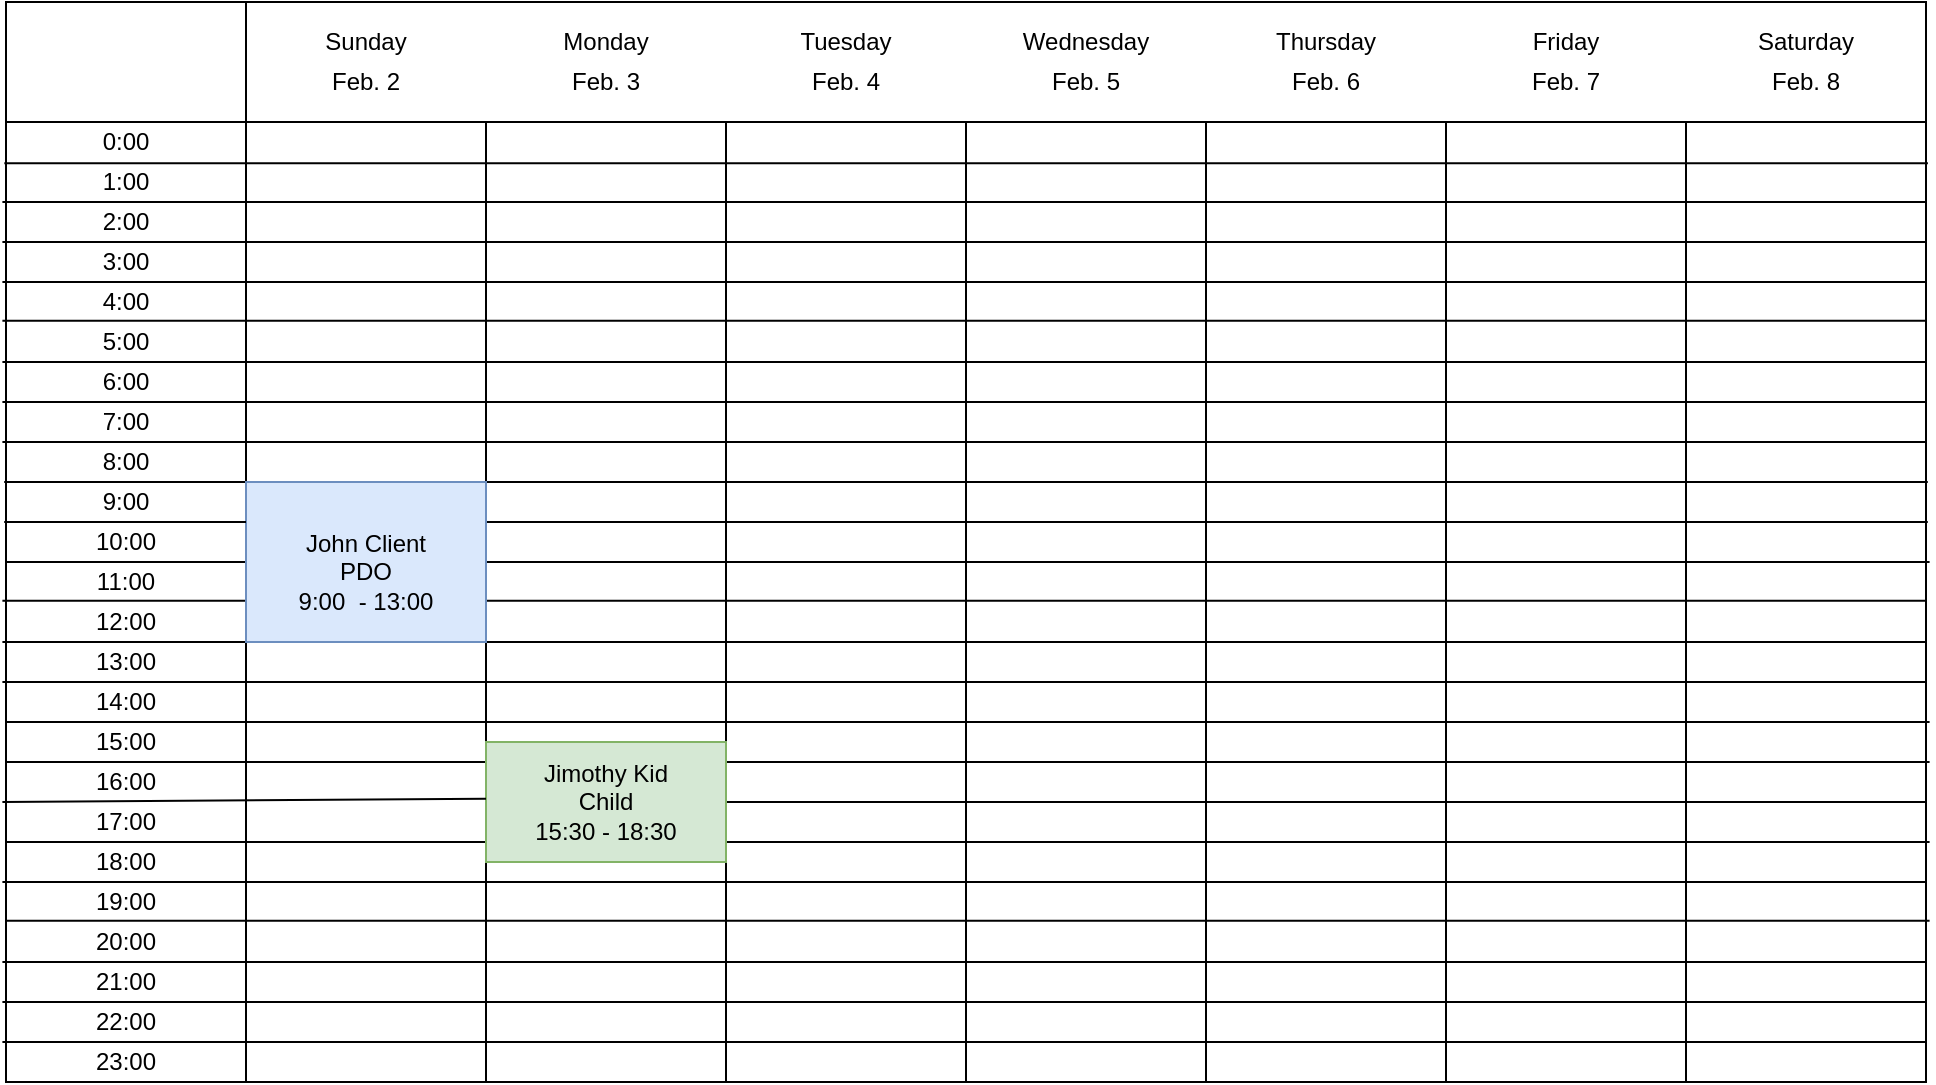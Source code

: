 <mxfile version="12.6.4" type="google" pages="2"><diagram id="l_XLelFGK0SrKphf6Kbc" name="Calendar View"><mxGraphModel dx="2071" dy="682" grid="1" gridSize="10" guides="1" tooltips="1" connect="1" arrows="1" fold="1" page="1" pageScale="1" pageWidth="850" pageHeight="1100" math="0" shadow="0"><root><mxCell id="0"/><mxCell id="1" parent="0"/><mxCell id="4BJEDGzdUpcZ-naStXSg-1" value="" style="rounded=0;whiteSpace=wrap;html=1;" vertex="1" parent="1"><mxGeometry x="80" y="120" width="720" height="260" as="geometry"/></mxCell><mxCell id="4BJEDGzdUpcZ-naStXSg-2" value="" style="rounded=0;whiteSpace=wrap;html=1;" vertex="1" parent="1"><mxGeometry x="80" y="90" width="840" height="60" as="geometry"/></mxCell><mxCell id="4BJEDGzdUpcZ-naStXSg-3" value="" style="rounded=0;whiteSpace=wrap;html=1;" vertex="1" parent="1"><mxGeometry x="80" y="150" width="120" height="480" as="geometry"/></mxCell><mxCell id="4BJEDGzdUpcZ-naStXSg-4" value="" style="rounded=0;whiteSpace=wrap;html=1;" vertex="1" parent="1"><mxGeometry x="200" y="150" width="120" height="480" as="geometry"/></mxCell><mxCell id="4BJEDGzdUpcZ-naStXSg-5" value="" style="rounded=0;whiteSpace=wrap;html=1;" vertex="1" parent="1"><mxGeometry x="320" y="150" width="120" height="480" as="geometry"/></mxCell><mxCell id="4BJEDGzdUpcZ-naStXSg-6" value="" style="rounded=0;whiteSpace=wrap;html=1;" vertex="1" parent="1"><mxGeometry x="440" y="150" width="120" height="480" as="geometry"/></mxCell><mxCell id="4BJEDGzdUpcZ-naStXSg-7" value="" style="rounded=0;whiteSpace=wrap;html=1;" vertex="1" parent="1"><mxGeometry x="560" y="150" width="120" height="480" as="geometry"/></mxCell><mxCell id="4BJEDGzdUpcZ-naStXSg-8" value="" style="rounded=0;whiteSpace=wrap;html=1;" vertex="1" parent="1"><mxGeometry x="680" y="150" width="120" height="480" as="geometry"/></mxCell><mxCell id="4BJEDGzdUpcZ-naStXSg-9" value="" style="rounded=0;whiteSpace=wrap;html=1;" vertex="1" parent="1"><mxGeometry x="800" y="150" width="120" height="480" as="geometry"/></mxCell><mxCell id="4BJEDGzdUpcZ-naStXSg-12" value="" style="rounded=0;whiteSpace=wrap;html=1;" vertex="1" parent="1"><mxGeometry x="-40" y="150" width="120" height="480" as="geometry"/></mxCell><mxCell id="4BJEDGzdUpcZ-naStXSg-13" value="" style="rounded=0;whiteSpace=wrap;html=1;" vertex="1" parent="1"><mxGeometry x="-40" y="90" width="120" height="60" as="geometry"/></mxCell><mxCell id="4BJEDGzdUpcZ-naStXSg-14" value="Sunday" style="text;html=1;strokeColor=none;fillColor=none;align=center;verticalAlign=middle;whiteSpace=wrap;rounded=0;" vertex="1" parent="1"><mxGeometry x="120" y="100" width="40" height="20" as="geometry"/></mxCell><mxCell id="4BJEDGzdUpcZ-naStXSg-15" value="Monday" style="text;html=1;strokeColor=none;fillColor=none;align=center;verticalAlign=middle;whiteSpace=wrap;rounded=0;" vertex="1" parent="1"><mxGeometry x="240" y="100" width="40" height="20" as="geometry"/></mxCell><mxCell id="4BJEDGzdUpcZ-naStXSg-16" value="Tuesday" style="text;html=1;strokeColor=none;fillColor=none;align=center;verticalAlign=middle;whiteSpace=wrap;rounded=0;" vertex="1" parent="1"><mxGeometry x="360" y="100" width="40" height="20" as="geometry"/></mxCell><mxCell id="4BJEDGzdUpcZ-naStXSg-17" value="Wednesday" style="text;html=1;strokeColor=none;fillColor=none;align=center;verticalAlign=middle;whiteSpace=wrap;rounded=0;" vertex="1" parent="1"><mxGeometry x="480" y="100" width="40" height="20" as="geometry"/></mxCell><mxCell id="4BJEDGzdUpcZ-naStXSg-18" value="Thursday" style="text;html=1;strokeColor=none;fillColor=none;align=center;verticalAlign=middle;whiteSpace=wrap;rounded=0;" vertex="1" parent="1"><mxGeometry x="600" y="100" width="40" height="20" as="geometry"/></mxCell><mxCell id="4BJEDGzdUpcZ-naStXSg-19" value="Friday" style="text;html=1;strokeColor=none;fillColor=none;align=center;verticalAlign=middle;whiteSpace=wrap;rounded=0;" vertex="1" parent="1"><mxGeometry x="720" y="100" width="40" height="20" as="geometry"/></mxCell><mxCell id="4BJEDGzdUpcZ-naStXSg-20" value="Saturday" style="text;html=1;strokeColor=none;fillColor=none;align=center;verticalAlign=middle;whiteSpace=wrap;rounded=0;" vertex="1" parent="1"><mxGeometry x="840" y="100" width="40" height="20" as="geometry"/></mxCell><mxCell id="4BJEDGzdUpcZ-naStXSg-22" value="0:00" style="text;html=1;strokeColor=none;fillColor=none;align=center;verticalAlign=middle;whiteSpace=wrap;rounded=0;" vertex="1" parent="1"><mxGeometry y="150" width="40" height="20" as="geometry"/></mxCell><mxCell id="4BJEDGzdUpcZ-naStXSg-24" value="1:00" style="text;html=1;strokeColor=none;fillColor=none;align=center;verticalAlign=middle;whiteSpace=wrap;rounded=0;" vertex="1" parent="1"><mxGeometry y="170" width="40" height="20" as="geometry"/></mxCell><mxCell id="4BJEDGzdUpcZ-naStXSg-25" value="2:00" style="text;html=1;strokeColor=none;fillColor=none;align=center;verticalAlign=middle;whiteSpace=wrap;rounded=0;" vertex="1" parent="1"><mxGeometry y="190" width="40" height="20" as="geometry"/></mxCell><mxCell id="4BJEDGzdUpcZ-naStXSg-26" value="3:00" style="text;html=1;strokeColor=none;fillColor=none;align=center;verticalAlign=middle;whiteSpace=wrap;rounded=0;" vertex="1" parent="1"><mxGeometry y="210" width="40" height="20" as="geometry"/></mxCell><mxCell id="4BJEDGzdUpcZ-naStXSg-27" value="4:00" style="text;html=1;strokeColor=none;fillColor=none;align=center;verticalAlign=middle;whiteSpace=wrap;rounded=0;" vertex="1" parent="1"><mxGeometry y="230" width="40" height="20" as="geometry"/></mxCell><mxCell id="4BJEDGzdUpcZ-naStXSg-28" value="5:00" style="text;html=1;strokeColor=none;fillColor=none;align=center;verticalAlign=middle;whiteSpace=wrap;rounded=0;" vertex="1" parent="1"><mxGeometry y="250" width="40" height="20" as="geometry"/></mxCell><mxCell id="4BJEDGzdUpcZ-naStXSg-29" value="6:00" style="text;html=1;strokeColor=none;fillColor=none;align=center;verticalAlign=middle;whiteSpace=wrap;rounded=0;" vertex="1" parent="1"><mxGeometry y="270" width="40" height="20" as="geometry"/></mxCell><mxCell id="4BJEDGzdUpcZ-naStXSg-30" value="7:00" style="text;html=1;strokeColor=none;fillColor=none;align=center;verticalAlign=middle;whiteSpace=wrap;rounded=0;" vertex="1" parent="1"><mxGeometry y="290" width="40" height="20" as="geometry"/></mxCell><mxCell id="4BJEDGzdUpcZ-naStXSg-31" value="8:00" style="text;html=1;strokeColor=none;fillColor=none;align=center;verticalAlign=middle;whiteSpace=wrap;rounded=0;" vertex="1" parent="1"><mxGeometry y="310" width="40" height="20" as="geometry"/></mxCell><mxCell id="4BJEDGzdUpcZ-naStXSg-32" value="9:00" style="text;html=1;strokeColor=none;fillColor=none;align=center;verticalAlign=middle;whiteSpace=wrap;rounded=0;" vertex="1" parent="1"><mxGeometry y="330" width="40" height="20" as="geometry"/></mxCell><mxCell id="4BJEDGzdUpcZ-naStXSg-36" value="10:00" style="text;html=1;strokeColor=none;fillColor=none;align=center;verticalAlign=middle;whiteSpace=wrap;rounded=0;" vertex="1" parent="1"><mxGeometry y="350" width="40" height="20" as="geometry"/></mxCell><mxCell id="4BJEDGzdUpcZ-naStXSg-37" value="11:00" style="text;html=1;strokeColor=none;fillColor=none;align=center;verticalAlign=middle;whiteSpace=wrap;rounded=0;" vertex="1" parent="1"><mxGeometry y="370" width="40" height="20" as="geometry"/></mxCell><mxCell id="4BJEDGzdUpcZ-naStXSg-38" value="13:00" style="text;html=1;strokeColor=none;fillColor=none;align=center;verticalAlign=middle;whiteSpace=wrap;rounded=0;" vertex="1" parent="1"><mxGeometry y="410" width="40" height="20" as="geometry"/></mxCell><mxCell id="4BJEDGzdUpcZ-naStXSg-39" value="12:00" style="text;html=1;strokeColor=none;fillColor=none;align=center;verticalAlign=middle;whiteSpace=wrap;rounded=0;" vertex="1" parent="1"><mxGeometry y="390" width="40" height="20" as="geometry"/></mxCell><mxCell id="4BJEDGzdUpcZ-naStXSg-40" value="19:00" style="text;html=1;strokeColor=none;fillColor=none;align=center;verticalAlign=middle;whiteSpace=wrap;rounded=0;" vertex="1" parent="1"><mxGeometry y="530" width="40" height="20" as="geometry"/></mxCell><mxCell id="4BJEDGzdUpcZ-naStXSg-41" value="18:00" style="text;html=1;strokeColor=none;fillColor=none;align=center;verticalAlign=middle;whiteSpace=wrap;rounded=0;" vertex="1" parent="1"><mxGeometry y="510" width="40" height="20" as="geometry"/></mxCell><mxCell id="4BJEDGzdUpcZ-naStXSg-42" value="17:00" style="text;html=1;strokeColor=none;fillColor=none;align=center;verticalAlign=middle;whiteSpace=wrap;rounded=0;" vertex="1" parent="1"><mxGeometry y="490" width="40" height="20" as="geometry"/></mxCell><mxCell id="4BJEDGzdUpcZ-naStXSg-43" value="16:00" style="text;html=1;strokeColor=none;fillColor=none;align=center;verticalAlign=middle;whiteSpace=wrap;rounded=0;" vertex="1" parent="1"><mxGeometry y="470" width="40" height="20" as="geometry"/></mxCell><mxCell id="4BJEDGzdUpcZ-naStXSg-44" value="15:00" style="text;html=1;strokeColor=none;fillColor=none;align=center;verticalAlign=middle;whiteSpace=wrap;rounded=0;" vertex="1" parent="1"><mxGeometry y="450" width="40" height="20" as="geometry"/></mxCell><mxCell id="4BJEDGzdUpcZ-naStXSg-45" value="14:00" style="text;html=1;strokeColor=none;fillColor=none;align=center;verticalAlign=middle;whiteSpace=wrap;rounded=0;" vertex="1" parent="1"><mxGeometry y="430" width="40" height="20" as="geometry"/></mxCell><mxCell id="4BJEDGzdUpcZ-naStXSg-47" value="20:00" style="text;html=1;strokeColor=none;fillColor=none;align=center;verticalAlign=middle;whiteSpace=wrap;rounded=0;" vertex="1" parent="1"><mxGeometry y="550" width="40" height="20" as="geometry"/></mxCell><mxCell id="4BJEDGzdUpcZ-naStXSg-48" value="21:00" style="text;html=1;strokeColor=none;fillColor=none;align=center;verticalAlign=middle;whiteSpace=wrap;rounded=0;" vertex="1" parent="1"><mxGeometry y="570" width="40" height="20" as="geometry"/></mxCell><mxCell id="4BJEDGzdUpcZ-naStXSg-49" value="23:00" style="text;html=1;strokeColor=none;fillColor=none;align=center;verticalAlign=middle;whiteSpace=wrap;rounded=0;" vertex="1" parent="1"><mxGeometry y="610" width="40" height="20" as="geometry"/></mxCell><mxCell id="4BJEDGzdUpcZ-naStXSg-51" value="22:00" style="text;html=1;strokeColor=none;fillColor=none;align=center;verticalAlign=middle;whiteSpace=wrap;rounded=0;" vertex="1" parent="1"><mxGeometry y="590" width="40" height="20" as="geometry"/></mxCell><mxCell id="4BJEDGzdUpcZ-naStXSg-56" value="Feb. 2" style="text;html=1;strokeColor=none;fillColor=none;align=center;verticalAlign=middle;whiteSpace=wrap;rounded=0;" vertex="1" parent="1"><mxGeometry x="90" y="120" width="100" height="20" as="geometry"/></mxCell><mxCell id="4BJEDGzdUpcZ-naStXSg-57" value="Feb. 7" style="text;html=1;strokeColor=none;fillColor=none;align=center;verticalAlign=middle;whiteSpace=wrap;rounded=0;" vertex="1" parent="1"><mxGeometry x="690" y="120" width="100" height="20" as="geometry"/></mxCell><mxCell id="4BJEDGzdUpcZ-naStXSg-58" value="Feb. 6" style="text;html=1;strokeColor=none;fillColor=none;align=center;verticalAlign=middle;whiteSpace=wrap;rounded=0;" vertex="1" parent="1"><mxGeometry x="570" y="120" width="100" height="20" as="geometry"/></mxCell><mxCell id="4BJEDGzdUpcZ-naStXSg-59" value="Feb. 5" style="text;html=1;strokeColor=none;fillColor=none;align=center;verticalAlign=middle;whiteSpace=wrap;rounded=0;" vertex="1" parent="1"><mxGeometry x="450" y="120" width="100" height="20" as="geometry"/></mxCell><mxCell id="4BJEDGzdUpcZ-naStXSg-60" value="Feb. 4" style="text;html=1;strokeColor=none;fillColor=none;align=center;verticalAlign=middle;whiteSpace=wrap;rounded=0;" vertex="1" parent="1"><mxGeometry x="330" y="120" width="100" height="20" as="geometry"/></mxCell><mxCell id="4BJEDGzdUpcZ-naStXSg-61" value="Feb. 3" style="text;html=1;strokeColor=none;fillColor=none;align=center;verticalAlign=middle;whiteSpace=wrap;rounded=0;" vertex="1" parent="1"><mxGeometry x="210" y="120" width="100" height="20" as="geometry"/></mxCell><mxCell id="4BJEDGzdUpcZ-naStXSg-63" value="Feb. 8" style="text;html=1;strokeColor=none;fillColor=none;align=center;verticalAlign=middle;whiteSpace=wrap;rounded=0;" vertex="1" parent="1"><mxGeometry x="810" y="120" width="100" height="20" as="geometry"/></mxCell><mxCell id="4BJEDGzdUpcZ-naStXSg-65" value="" style="endArrow=none;html=1;exitX=-0.007;exitY=0.043;exitDx=0;exitDy=0;exitPerimeter=0;entryX=1.008;entryY=0.043;entryDx=0;entryDy=0;entryPerimeter=0;" edge="1" parent="1" source="4BJEDGzdUpcZ-naStXSg-12" target="4BJEDGzdUpcZ-naStXSg-9"><mxGeometry width="50" height="50" relative="1" as="geometry"><mxPoint x="-120" y="140" as="sourcePoint"/><mxPoint x="-90" y="210" as="targetPoint"/></mxGeometry></mxCell><mxCell id="4BJEDGzdUpcZ-naStXSg-66" value="" style="endArrow=none;html=1;exitX=-0.007;exitY=0.043;exitDx=0;exitDy=0;exitPerimeter=0;entryX=1.008;entryY=0.043;entryDx=0;entryDy=0;entryPerimeter=0;" edge="1" parent="1"><mxGeometry width="50" height="50" relative="1" as="geometry"><mxPoint x="-41.8" y="249.41" as="sourcePoint"/><mxPoint x="920.0" y="249.41" as="targetPoint"/></mxGeometry></mxCell><mxCell id="4BJEDGzdUpcZ-naStXSg-67" value="" style="endArrow=none;html=1;exitX=-0.007;exitY=0.043;exitDx=0;exitDy=0;exitPerimeter=0;entryX=1.008;entryY=0.043;entryDx=0;entryDy=0;entryPerimeter=0;" edge="1" parent="1"><mxGeometry width="50" height="50" relative="1" as="geometry"><mxPoint x="-41.8" y="270.0" as="sourcePoint"/><mxPoint x="920.0" y="270.0" as="targetPoint"/></mxGeometry></mxCell><mxCell id="4BJEDGzdUpcZ-naStXSg-68" value="" style="endArrow=none;html=1;exitX=-0.007;exitY=0.043;exitDx=0;exitDy=0;exitPerimeter=0;entryX=1.008;entryY=0.043;entryDx=0;entryDy=0;entryPerimeter=0;" edge="1" parent="1"><mxGeometry width="50" height="50" relative="1" as="geometry"><mxPoint x="-41.8" y="290.0" as="sourcePoint"/><mxPoint x="920.0" y="290.0" as="targetPoint"/></mxGeometry></mxCell><mxCell id="4BJEDGzdUpcZ-naStXSg-69" value="" style="endArrow=none;html=1;exitX=-0.007;exitY=0.043;exitDx=0;exitDy=0;exitPerimeter=0;entryX=1.008;entryY=0.043;entryDx=0;entryDy=0;entryPerimeter=0;" edge="1" parent="1"><mxGeometry width="50" height="50" relative="1" as="geometry"><mxPoint x="-41.8" y="310.0" as="sourcePoint"/><mxPoint x="920.0" y="310.0" as="targetPoint"/></mxGeometry></mxCell><mxCell id="4BJEDGzdUpcZ-naStXSg-70" value="" style="endArrow=none;html=1;exitX=-0.007;exitY=0.043;exitDx=0;exitDy=0;exitPerimeter=0;entryX=1.008;entryY=0.043;entryDx=0;entryDy=0;entryPerimeter=0;" edge="1" parent="1"><mxGeometry width="50" height="50" relative="1" as="geometry"><mxPoint x="-40.9" y="330.0" as="sourcePoint"/><mxPoint x="920.9" y="330.0" as="targetPoint"/></mxGeometry></mxCell><mxCell id="4BJEDGzdUpcZ-naStXSg-71" value="" style="endArrow=none;html=1;entryX=1.008;entryY=0.043;entryDx=0;entryDy=0;entryPerimeter=0;" edge="1" parent="1"><mxGeometry width="50" height="50" relative="1" as="geometry"><mxPoint x="199" y="350" as="sourcePoint"/><mxPoint x="920.9" y="350.0" as="targetPoint"/></mxGeometry></mxCell><mxCell id="4BJEDGzdUpcZ-naStXSg-72" value="" style="endArrow=none;html=1;exitX=-0.007;exitY=0.043;exitDx=0;exitDy=0;exitPerimeter=0;entryX=1.008;entryY=0.043;entryDx=0;entryDy=0;entryPerimeter=0;" edge="1" parent="1"><mxGeometry width="50" height="50" relative="1" as="geometry"><mxPoint x="-40.0" y="370.0" as="sourcePoint"/><mxPoint x="921.8" y="370.0" as="targetPoint"/></mxGeometry></mxCell><mxCell id="4BJEDGzdUpcZ-naStXSg-73" value="" style="endArrow=none;html=1;exitX=-0.007;exitY=0.043;exitDx=0;exitDy=0;exitPerimeter=0;entryX=1.008;entryY=0.043;entryDx=0;entryDy=0;entryPerimeter=0;" edge="1" parent="1"><mxGeometry width="50" height="50" relative="1" as="geometry"><mxPoint x="-41.8" y="389.41" as="sourcePoint"/><mxPoint x="920.0" y="389.41" as="targetPoint"/></mxGeometry></mxCell><mxCell id="4BJEDGzdUpcZ-naStXSg-74" value="" style="endArrow=none;html=1;exitX=-0.007;exitY=0.043;exitDx=0;exitDy=0;exitPerimeter=0;entryX=1.008;entryY=0.043;entryDx=0;entryDy=0;entryPerimeter=0;" edge="1" parent="1"><mxGeometry width="50" height="50" relative="1" as="geometry"><mxPoint x="-41.8" y="410.0" as="sourcePoint"/><mxPoint x="920.0" y="410.0" as="targetPoint"/></mxGeometry></mxCell><mxCell id="4BJEDGzdUpcZ-naStXSg-75" value="" style="endArrow=none;html=1;exitX=-0.007;exitY=0.043;exitDx=0;exitDy=0;exitPerimeter=0;entryX=1.008;entryY=0.043;entryDx=0;entryDy=0;entryPerimeter=0;" edge="1" parent="1"><mxGeometry width="50" height="50" relative="1" as="geometry"><mxPoint x="-41.8" y="430.0" as="sourcePoint"/><mxPoint x="920.0" y="430.0" as="targetPoint"/></mxGeometry></mxCell><mxCell id="4BJEDGzdUpcZ-naStXSg-76" value="" style="endArrow=none;html=1;exitX=-0.007;exitY=0.043;exitDx=0;exitDy=0;exitPerimeter=0;entryX=1.008;entryY=0.043;entryDx=0;entryDy=0;entryPerimeter=0;" edge="1" parent="1"><mxGeometry width="50" height="50" relative="1" as="geometry"><mxPoint x="-40.0" y="450.0" as="sourcePoint"/><mxPoint x="921.8" y="450.0" as="targetPoint"/></mxGeometry></mxCell><mxCell id="4BJEDGzdUpcZ-naStXSg-77" value="" style="endArrow=none;html=1;exitX=-0.007;exitY=0.043;exitDx=0;exitDy=0;exitPerimeter=0;entryX=1.008;entryY=0.043;entryDx=0;entryDy=0;entryPerimeter=0;" edge="1" parent="1"><mxGeometry width="50" height="50" relative="1" as="geometry"><mxPoint x="-40.0" y="470.0" as="sourcePoint"/><mxPoint x="921.8" y="470.0" as="targetPoint"/></mxGeometry></mxCell><mxCell id="4BJEDGzdUpcZ-naStXSg-78" value="" style="endArrow=none;html=1;exitX=1;exitY=0.5;exitDx=0;exitDy=0;entryX=1.008;entryY=0.043;entryDx=0;entryDy=0;entryPerimeter=0;" edge="1" parent="1" source="4BJEDGzdUpcZ-naStXSg-93"><mxGeometry width="50" height="50" relative="1" as="geometry"><mxPoint x="-41.8" y="490.0" as="sourcePoint"/><mxPoint x="920.0" y="490.0" as="targetPoint"/></mxGeometry></mxCell><mxCell id="4BJEDGzdUpcZ-naStXSg-79" value="" style="endArrow=none;html=1;exitX=-0.007;exitY=0.043;exitDx=0;exitDy=0;exitPerimeter=0;entryX=1.008;entryY=0.043;entryDx=0;entryDy=0;entryPerimeter=0;" edge="1" parent="1"><mxGeometry width="50" height="50" relative="1" as="geometry"><mxPoint x="-40.0" y="510.0" as="sourcePoint"/><mxPoint x="921.8" y="510.0" as="targetPoint"/></mxGeometry></mxCell><mxCell id="4BJEDGzdUpcZ-naStXSg-80" value="" style="endArrow=none;html=1;exitX=-0.007;exitY=0.043;exitDx=0;exitDy=0;exitPerimeter=0;entryX=1.008;entryY=0.043;entryDx=0;entryDy=0;entryPerimeter=0;" edge="1" parent="1"><mxGeometry width="50" height="50" relative="1" as="geometry"><mxPoint x="-41.8" y="530.0" as="sourcePoint"/><mxPoint x="920.0" y="530.0" as="targetPoint"/></mxGeometry></mxCell><mxCell id="4BJEDGzdUpcZ-naStXSg-81" value="" style="endArrow=none;html=1;exitX=-0.007;exitY=0.043;exitDx=0;exitDy=0;exitPerimeter=0;entryX=1.008;entryY=0.043;entryDx=0;entryDy=0;entryPerimeter=0;" edge="1" parent="1"><mxGeometry width="50" height="50" relative="1" as="geometry"><mxPoint x="-40.0" y="549.41" as="sourcePoint"/><mxPoint x="921.8" y="549.41" as="targetPoint"/></mxGeometry></mxCell><mxCell id="4BJEDGzdUpcZ-naStXSg-82" value="" style="endArrow=none;html=1;exitX=-0.007;exitY=0.043;exitDx=0;exitDy=0;exitPerimeter=0;entryX=1.008;entryY=0.043;entryDx=0;entryDy=0;entryPerimeter=0;" edge="1" parent="1"><mxGeometry width="50" height="50" relative="1" as="geometry"><mxPoint x="-41.8" y="570.0" as="sourcePoint"/><mxPoint x="920.0" y="570.0" as="targetPoint"/></mxGeometry></mxCell><mxCell id="4BJEDGzdUpcZ-naStXSg-83" value="" style="endArrow=none;html=1;exitX=-0.007;exitY=0.043;exitDx=0;exitDy=0;exitPerimeter=0;entryX=1.008;entryY=0.043;entryDx=0;entryDy=0;entryPerimeter=0;" edge="1" parent="1"><mxGeometry width="50" height="50" relative="1" as="geometry"><mxPoint x="-41.8" y="590.0" as="sourcePoint"/><mxPoint x="920.0" y="590.0" as="targetPoint"/></mxGeometry></mxCell><mxCell id="4BJEDGzdUpcZ-naStXSg-84" value="" style="endArrow=none;html=1;exitX=-0.007;exitY=0.043;exitDx=0;exitDy=0;exitPerimeter=0;entryX=1.008;entryY=0.043;entryDx=0;entryDy=0;entryPerimeter=0;" edge="1" parent="1"><mxGeometry width="50" height="50" relative="1" as="geometry"><mxPoint x="-41.8" y="610.0" as="sourcePoint"/><mxPoint x="920.0" y="610.0" as="targetPoint"/></mxGeometry></mxCell><mxCell id="4BJEDGzdUpcZ-naStXSg-85" value="" style="endArrow=none;html=1;exitX=-0.007;exitY=0.043;exitDx=0;exitDy=0;exitPerimeter=0;entryX=1.008;entryY=0.043;entryDx=0;entryDy=0;entryPerimeter=0;" edge="1" parent="1"><mxGeometry width="50" height="50" relative="1" as="geometry"><mxPoint x="-41.8" y="210.0" as="sourcePoint"/><mxPoint x="920.0" y="210.0" as="targetPoint"/></mxGeometry></mxCell><mxCell id="4BJEDGzdUpcZ-naStXSg-86" value="" style="endArrow=none;html=1;exitX=-0.007;exitY=0.043;exitDx=0;exitDy=0;exitPerimeter=0;entryX=1.008;entryY=0.043;entryDx=0;entryDy=0;entryPerimeter=0;" edge="1" parent="1"><mxGeometry width="50" height="50" relative="1" as="geometry"><mxPoint x="-41.8" y="230.0" as="sourcePoint"/><mxPoint x="920.0" y="230.0" as="targetPoint"/></mxGeometry></mxCell><mxCell id="4BJEDGzdUpcZ-naStXSg-87" value="" style="endArrow=none;html=1;exitX=-0.007;exitY=0.043;exitDx=0;exitDy=0;exitPerimeter=0;entryX=1.008;entryY=0.043;entryDx=0;entryDy=0;entryPerimeter=0;" edge="1" parent="1"><mxGeometry width="50" height="50" relative="1" as="geometry"><mxPoint x="-41.8" y="190.0" as="sourcePoint"/><mxPoint x="920.0" y="190.0" as="targetPoint"/></mxGeometry></mxCell><mxCell id="4BJEDGzdUpcZ-naStXSg-90" value="" style="rounded=0;whiteSpace=wrap;html=1;fillColor=#dae8fc;strokeColor=#6c8ebf;" vertex="1" parent="1"><mxGeometry x="80" y="330" width="120" height="80" as="geometry"/></mxCell><mxCell id="4BJEDGzdUpcZ-naStXSg-91" value="" style="endArrow=none;html=1;exitX=-0.007;exitY=0.043;exitDx=0;exitDy=0;exitPerimeter=0;" edge="1" parent="1"><mxGeometry width="50" height="50" relative="1" as="geometry"><mxPoint x="-40.9" y="350" as="sourcePoint"/><mxPoint x="80" y="350" as="targetPoint"/></mxGeometry></mxCell><mxCell id="4BJEDGzdUpcZ-naStXSg-92" value="John Client&lt;br&gt;PDO&lt;br&gt;9:00&amp;nbsp; - 13:00" style="text;html=1;strokeColor=none;fillColor=none;align=center;verticalAlign=middle;whiteSpace=wrap;rounded=0;" vertex="1" parent="1"><mxGeometry x="90" y="340" width="100" height="70" as="geometry"/></mxCell><mxCell id="4BJEDGzdUpcZ-naStXSg-93" value="" style="rounded=0;whiteSpace=wrap;html=1;fillColor=#d5e8d4;strokeColor=#82b366;" vertex="1" parent="1"><mxGeometry x="200" y="460" width="120" height="60" as="geometry"/></mxCell><mxCell id="4BJEDGzdUpcZ-naStXSg-94" value="" style="endArrow=none;html=1;exitX=-0.007;exitY=0.043;exitDx=0;exitDy=0;exitPerimeter=0;entryX=1;entryY=0.705;entryDx=0;entryDy=0;entryPerimeter=0;" edge="1" parent="1" target="4BJEDGzdUpcZ-naStXSg-3"><mxGeometry width="50" height="50" relative="1" as="geometry"><mxPoint x="-41.8" y="490" as="sourcePoint"/><mxPoint x="920.0" y="490" as="targetPoint"/></mxGeometry></mxCell><mxCell id="4BJEDGzdUpcZ-naStXSg-95" value="Jimothy Kid&lt;br&gt;Child&lt;br&gt;15:30 - 18:30" style="text;html=1;strokeColor=none;fillColor=none;align=center;verticalAlign=middle;whiteSpace=wrap;rounded=0;" vertex="1" parent="1"><mxGeometry x="210" y="460" width="100" height="60" as="geometry"/></mxCell></root></mxGraphModel></diagram><diagram id="ArsJolkUctHhVl-owlGr" name="Shift Details"><mxGraphModel dx="1038" dy="580" grid="1" gridSize="10" guides="1" tooltips="1" connect="1" arrows="1" fold="1" page="1" pageScale="1" pageWidth="850" pageHeight="1100" math="0" shadow="0"><root><mxCell id="WG6YomQxX-IzqUmFiDWZ-0"/><mxCell id="WG6YomQxX-IzqUmFiDWZ-1" parent="WG6YomQxX-IzqUmFiDWZ-0"/><mxCell id="N2LBf0-fSw91wIHXDt_4-1" value="" style="rounded=0;whiteSpace=wrap;html=1;" vertex="1" parent="WG6YomQxX-IzqUmFiDWZ-1"><mxGeometry y="40" width="360" height="400" as="geometry"/></mxCell><mxCell id="WG6YomQxX-IzqUmFiDWZ-2" value="&lt;h1&gt;Shift Information:&lt;/h1&gt;&lt;p&gt;&lt;b&gt;Date:&lt;/b&gt; Feb. 2, 2020&lt;/p&gt;&lt;p&gt;&lt;b&gt;Time:&lt;/b&gt; 9:00 - 13:00&lt;/p&gt;&lt;p&gt;&lt;b&gt;Client:&lt;/b&gt; John Client&lt;/p&gt;&lt;p&gt;&lt;b&gt;Department:&lt;/b&gt; PDO&lt;/p&gt;&lt;p&gt;&lt;b&gt;Supervisor:&lt;/b&gt; no&lt;/p&gt;&lt;p&gt;&lt;b&gt;Group Home:&lt;/b&gt; N/A&lt;/p&gt;&lt;p&gt;&lt;b&gt;Client Address:&lt;/b&gt; 123 Example St, Lethbridge&lt;/p&gt;&lt;p&gt;&lt;b&gt;Client Phone:&lt;/b&gt; 403-123-4567&lt;/p&gt;&lt;p&gt;&lt;b&gt;Shift Notes: &lt;/b&gt;He wants to go to the park&lt;/p&gt;&lt;p&gt;&lt;b&gt;Client Notes:&lt;/b&gt; He is a swell guy&lt;/p&gt;&lt;p&gt;&lt;br&gt;&lt;/p&gt;" style="text;html=1;strokeColor=none;fillColor=none;spacing=5;spacingTop=-20;whiteSpace=wrap;overflow=hidden;rounded=0;" vertex="1" parent="WG6YomQxX-IzqUmFiDWZ-1"><mxGeometry x="20" y="60" width="250" height="370" as="geometry"/></mxCell><mxCell id="N2LBf0-fSw91wIHXDt_4-2" value="" style="rounded=1;whiteSpace=wrap;html=1;" vertex="1" parent="WG6YomQxX-IzqUmFiDWZ-1"><mxGeometry x="80" y="390" width="97.5" height="30" as="geometry"/></mxCell><mxCell id="N2LBf0-fSw91wIHXDt_4-3" value="Back to Calendar" style="text;html=1;strokeColor=none;fillColor=none;align=center;verticalAlign=middle;whiteSpace=wrap;rounded=0;" vertex="1" parent="WG6YomQxX-IzqUmFiDWZ-1"><mxGeometry x="90" y="395" width="75" height="20" as="geometry"/></mxCell></root></mxGraphModel></diagram></mxfile>